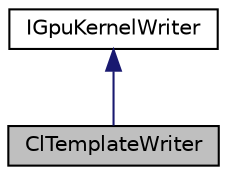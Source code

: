 digraph "ClTemplateWriter"
{
 // LATEX_PDF_SIZE
  edge [fontname="Helvetica",fontsize="10",labelfontname="Helvetica",labelfontsize="10"];
  node [fontname="Helvetica",fontsize="10",shape=record];
  Node1 [label="ClTemplateWriter",height=0.2,width=0.4,color="black", fillcolor="grey75", style="filled", fontcolor="black",tooltip="Use a templated-string-based method to write kernel code It stitches the component code templates tog..."];
  Node2 -> Node1 [dir="back",color="midnightblue",fontsize="10",style="solid",fontname="Helvetica"];
  Node2 [label="IGpuKernelWriter",height=0.2,width=0.4,color="black", fillcolor="white", style="filled",URL="$classarm__compute_1_1experimental_1_1dynamic__fusion_1_1_i_gpu_kernel_writer.xhtml",tooltip="An interface that can write a gpu kernel."];
}
